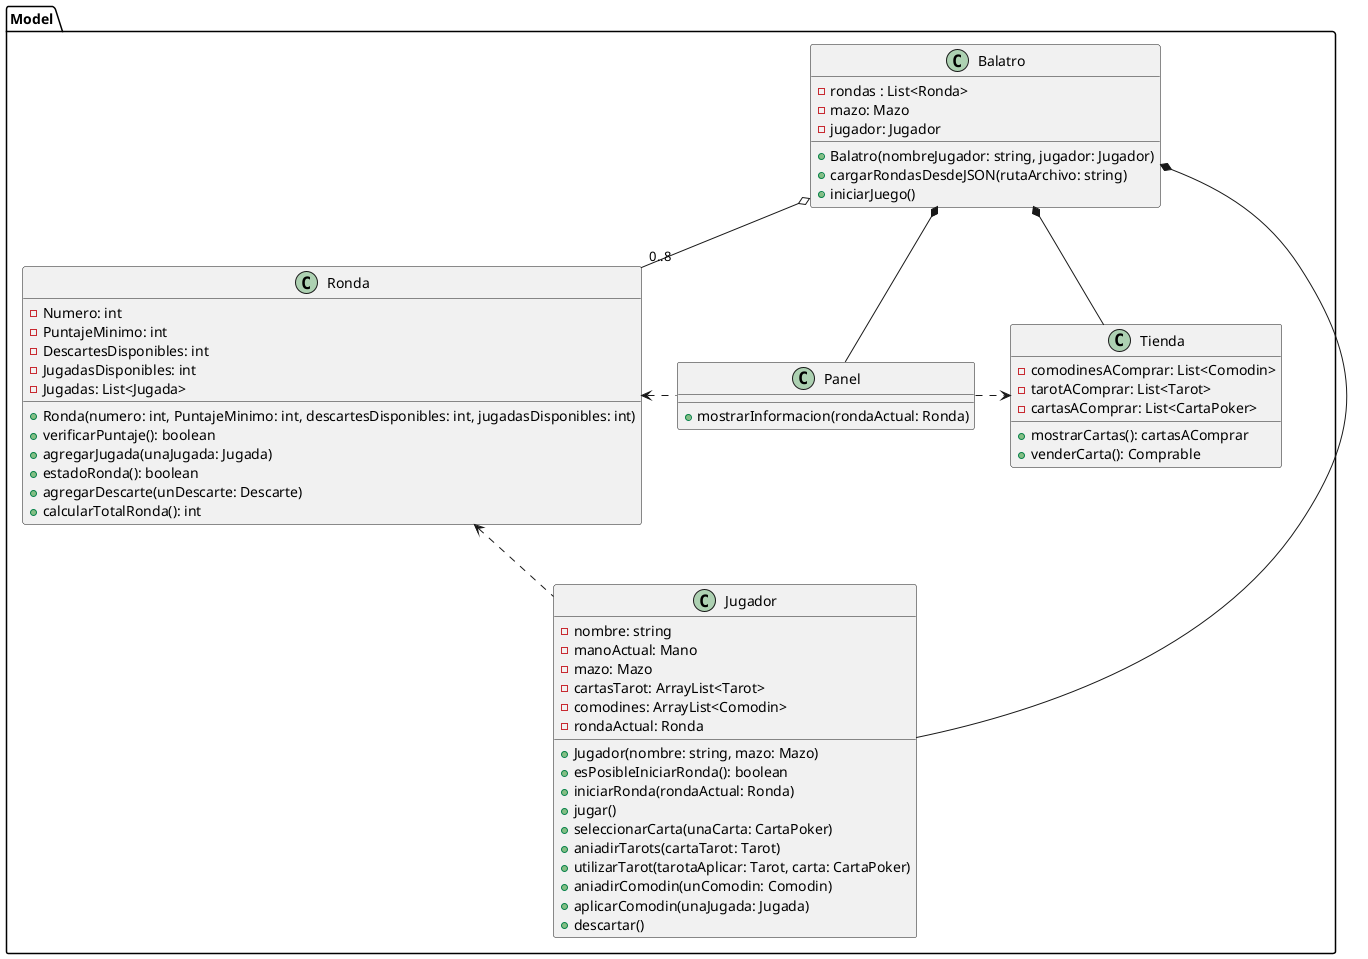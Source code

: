 @startuml

package Model {

class Balatro {
    - rondas : List<Ronda>
    - mazo: Mazo
    - jugador: Jugador

    + Balatro(nombreJugador: string, jugador: Jugador)
    +cargarRondasDesdeJSON(rutaArchivo: string)
    + iniciarJuego()
}

class Jugador {
    - nombre: string
    - manoActual: Mano
    - mazo: Mazo
    - cartasTarot: ArrayList<Tarot>
    - comodines: ArrayList<Comodin>
    - rondaActual: Ronda

    + Jugador(nombre: string, mazo: Mazo)
    + esPosibleIniciarRonda(): boolean
    + iniciarRonda(rondaActual: Ronda)
    + jugar()
    + seleccionarCarta(unaCarta: CartaPoker)
    + aniadirTarots(cartaTarot: Tarot)
    + utilizarTarot(tarotaAplicar: Tarot, carta: CartaPoker)
    + aniadirComodin(unComodin: Comodin)
    + aplicarComodin(unaJugada: Jugada)
    + descartar()
}

class Tienda {
    - comodinesAComprar: List<Comodin>
    - tarotAComprar: List<Tarot>
    - cartasAComprar: List<CartaPoker>
    + mostrarCartas(): cartasAComprar
    + venderCarta(): Comprable
}

class Ronda {
    - Numero: int
    - PuntajeMinimo: int
    - DescartesDisponibles: int
    - JugadasDisponibles: int
    - Jugadas: List<Jugada>

    + Ronda(numero: int, PuntajeMinimo: int, descartesDisponibles: int, jugadasDisponibles: int)
    + verificarPuntaje(): boolean
    + agregarJugada(unaJugada: Jugada)
    + estadoRonda(): boolean
    + agregarDescarte(unDescarte: Descarte)
    + calcularTotalRonda(): int
}

class Panel {
    + mostrarInformacion(rondaActual: Ronda)
}

Balatro *-- Jugador
Jugador .up.> Ronda
Panel .left.> Ronda
Balatro *-- Tienda
Balatro o-- "0..8" Ronda
Balatro *-- Panel
Panel .right.> Tienda

}
@enduml